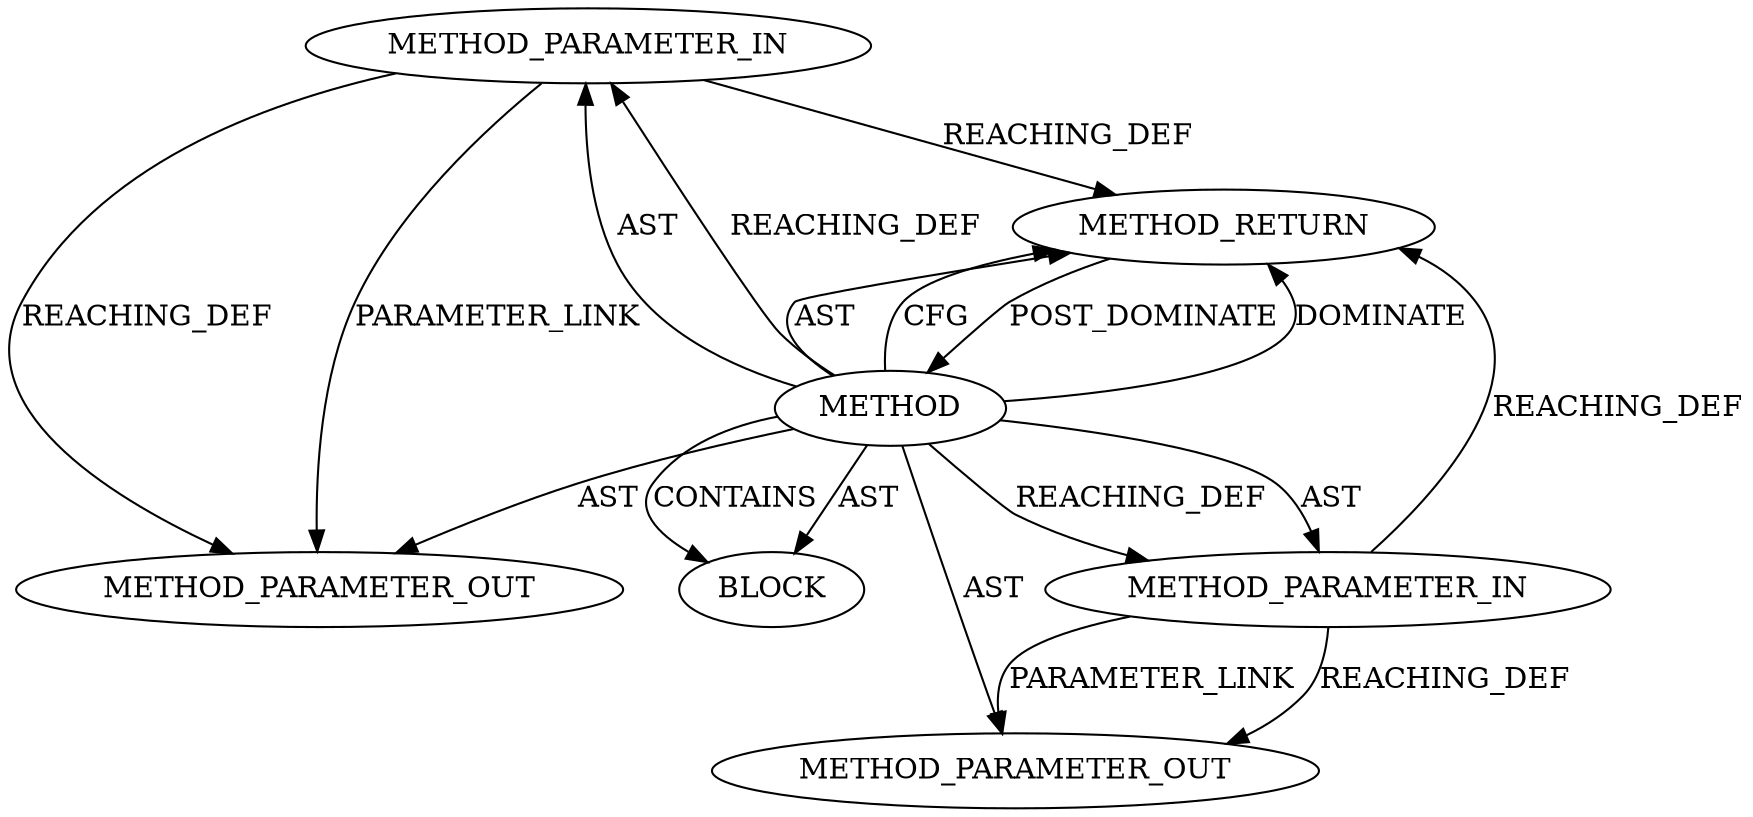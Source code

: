 digraph {
  26531 [label=METHOD_PARAMETER_IN ORDER=1 CODE="p1" IS_VARIADIC=false TYPE_FULL_NAME="ANY" EVALUATION_STRATEGY="BY_VALUE" INDEX=1 NAME="p1"]
  27604 [label=METHOD_PARAMETER_OUT ORDER=1 CODE="p1" IS_VARIADIC=false TYPE_FULL_NAME="ANY" EVALUATION_STRATEGY="BY_VALUE" INDEX=1 NAME="p1"]
  26530 [label=METHOD AST_PARENT_TYPE="NAMESPACE_BLOCK" AST_PARENT_FULL_NAME="<global>" ORDER=0 CODE="<empty>" FULL_NAME="CMS_dataInit" IS_EXTERNAL=true FILENAME="<empty>" SIGNATURE="" NAME="CMS_dataInit"]
  27605 [label=METHOD_PARAMETER_OUT ORDER=2 CODE="p2" IS_VARIADIC=false TYPE_FULL_NAME="ANY" EVALUATION_STRATEGY="BY_VALUE" INDEX=2 NAME="p2"]
  26533 [label=BLOCK ORDER=1 ARGUMENT_INDEX=1 CODE="<empty>" TYPE_FULL_NAME="ANY"]
  26534 [label=METHOD_RETURN ORDER=2 CODE="RET" TYPE_FULL_NAME="ANY" EVALUATION_STRATEGY="BY_VALUE"]
  26532 [label=METHOD_PARAMETER_IN ORDER=2 CODE="p2" IS_VARIADIC=false TYPE_FULL_NAME="ANY" EVALUATION_STRATEGY="BY_VALUE" INDEX=2 NAME="p2"]
  26530 -> 26531 [label=AST ]
  26530 -> 27605 [label=AST ]
  26530 -> 26533 [label=AST ]
  26530 -> 26534 [label=DOMINATE ]
  26532 -> 27605 [label=REACHING_DEF VARIABLE="p2"]
  26530 -> 26532 [label=AST ]
  26530 -> 26531 [label=REACHING_DEF VARIABLE=""]
  26530 -> 26532 [label=REACHING_DEF VARIABLE=""]
  26532 -> 26534 [label=REACHING_DEF VARIABLE="p2"]
  26530 -> 26534 [label=AST ]
  26532 -> 27605 [label=PARAMETER_LINK ]
  26531 -> 27604 [label=REACHING_DEF VARIABLE="p1"]
  26531 -> 27604 [label=PARAMETER_LINK ]
  26530 -> 26534 [label=CFG ]
  26534 -> 26530 [label=POST_DOMINATE ]
  26531 -> 26534 [label=REACHING_DEF VARIABLE="p1"]
  26530 -> 26533 [label=CONTAINS ]
  26530 -> 27604 [label=AST ]
}
